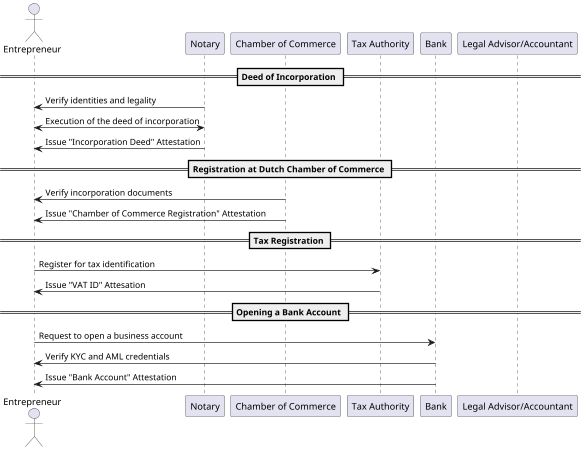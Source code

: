 @startuml
scale max 450 height
skinparam backgroundColor transparent

actor Actor as "Entrepreneur"
participant Notary as "Notary"
participant KvK as "Chamber of Commerce"
participant TaxAuthority as "Tax Authority"
participant Bank as "Bank"
participant LegalAdvisor as "Legal Advisor/Accountant"

== Deed of Incorporation ==
Notary -> Actor: Verify identities and legality
Actor <-> Notary: Execution of the deed of incorporation
Notary -> Actor: Issue "Incorporation Deed" Attestation
== Registration at Dutch Chamber of Commerce ==
KvK -> Actor: Verify incorporation documents
KvK -> Actor: Issue "Chamber of Commerce Registration" Attestation

== Tax Registration ==
Actor -> TaxAuthority: Register for tax identification
TaxAuthority -> Actor: Issue "VAT ID" Attesation

== Opening a Bank Account ==
Actor -> Bank: Request to open a business account
Bank -> Actor: Verify KYC and AML credentials
Bank -> Actor: Issue "Bank Account" Attestation

@enduml